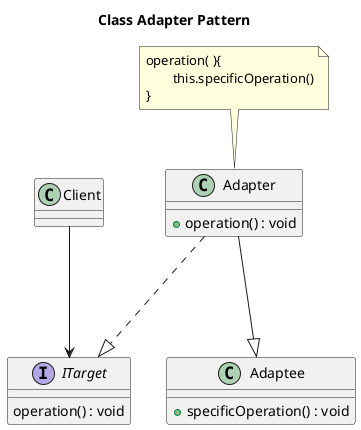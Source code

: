 @startuml
title Class Adapter Pattern
class Client

interface ITarget{
    operation() : void
}

Class Adapter{
    + operation() : void
}
note top of Adapter: operation( ){\n\tthis.specificOperation()\n}

Class Adaptee{
    + specificOperation() : void
}

Adapter ...|> ITarget
Adapter ---|> Adaptee
Client  ---> ITarget
@enduml